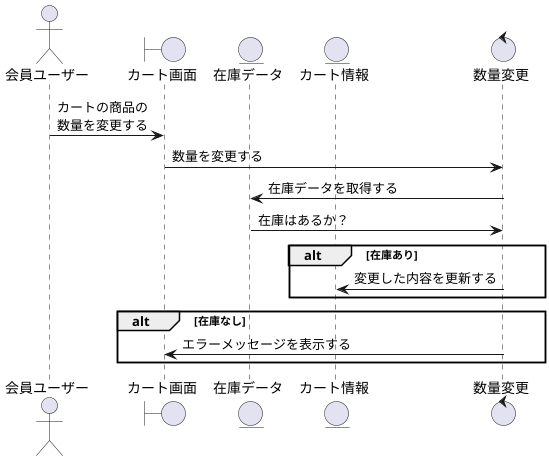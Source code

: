 @startuml shop

actor 会員ユーザー as act
boundary カート画面 as kart
entity 在庫データ as stockData
entity カート情報 as kartInfo
control 数量変更 as new

act -> kart:カートの商品の\n数量を変更する
kart -> new: 数量を変更する
new -> stockData: 在庫データを取得する
stockData -> new: 在庫はあるか？

alt 在庫あり
    new -> kartInfo: 変更した内容を更新する
end

alt 在庫なし
    new -> kart: エラーメッセージを表示する
end
@enduml